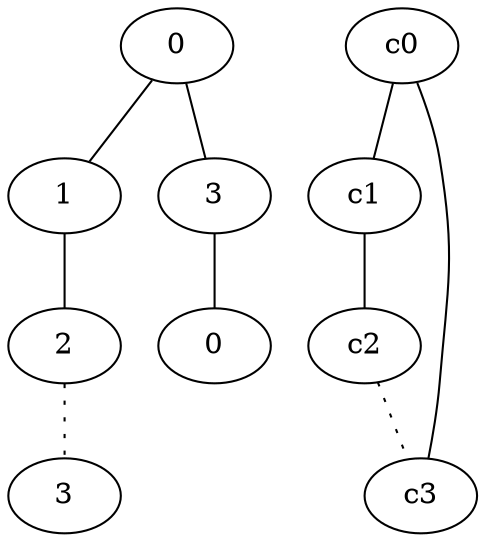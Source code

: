 graph {
a0[label=0];
a1[label=1];
a2[label=2];
a3[label=3];
a4[label=3];
a5[label=0];
a0 -- a1;
a0 -- a4;
a1 -- a2;
a2 -- a3 [style=dotted];
a4 -- a5;
c0 -- c1;
c0 -- c3;
c1 -- c2;
c2 -- c3 [style=dotted];
}
